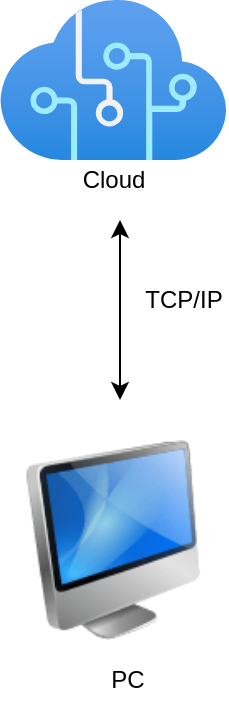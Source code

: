 <mxfile version="13.8.2" type="github">
  <diagram id="_ClHQY5aCctqrONyxHij" name="Page-1">
    <mxGraphModel dx="1422" dy="794" grid="1" gridSize="10" guides="1" tooltips="1" connect="1" arrows="1" fold="1" page="1" pageScale="1" pageWidth="827" pageHeight="1169" math="0" shadow="0">
      <root>
        <mxCell id="0" />
        <mxCell id="1" parent="0" />
        <mxCell id="Ba_hJvPUZV339mfws7WG-1" value="" style="aspect=fixed;html=1;points=[];align=center;image;fontSize=12;image=img/lib/azure2/ai_machine_learning/Cognitive_Services.svg;" vertex="1" parent="1">
          <mxGeometry x="370" y="320" width="113.33" height="80" as="geometry" />
        </mxCell>
        <mxCell id="Ba_hJvPUZV339mfws7WG-4" value="" style="image;html=1;image=img/lib/clip_art/computers/iMac_128x128.png" vertex="1" parent="1">
          <mxGeometry x="371.66" y="540" width="110" height="100" as="geometry" />
        </mxCell>
        <mxCell id="Ba_hJvPUZV339mfws7WG-6" value="" style="endArrow=classic;startArrow=classic;html=1;" edge="1" parent="1">
          <mxGeometry width="50" height="50" relative="1" as="geometry">
            <mxPoint x="430" y="520" as="sourcePoint" />
            <mxPoint x="430" y="430" as="targetPoint" />
          </mxGeometry>
        </mxCell>
        <mxCell id="Ba_hJvPUZV339mfws7WG-7" value="&lt;font style=&quot;vertical-align: inherit&quot;&gt;&lt;font style=&quot;vertical-align: inherit&quot;&gt;TCP/IP&lt;/font&gt;&lt;/font&gt;" style="text;html=1;strokeColor=none;fillColor=none;align=center;verticalAlign=middle;whiteSpace=wrap;rounded=0;" vertex="1" parent="1">
          <mxGeometry x="441.66" y="460" width="40" height="20" as="geometry" />
        </mxCell>
        <mxCell id="Ba_hJvPUZV339mfws7WG-8" value="&lt;font style=&quot;vertical-align: inherit&quot;&gt;&lt;font style=&quot;vertical-align: inherit&quot;&gt;PC&lt;/font&gt;&lt;/font&gt;" style="text;html=1;strokeColor=none;fillColor=none;align=center;verticalAlign=middle;whiteSpace=wrap;rounded=0;" vertex="1" parent="1">
          <mxGeometry x="414" y="650" width="40" height="20" as="geometry" />
        </mxCell>
        <mxCell id="Ba_hJvPUZV339mfws7WG-9" value="&lt;font style=&quot;vertical-align: inherit&quot;&gt;&lt;font style=&quot;vertical-align: inherit&quot;&gt;Cloud&lt;/font&gt;&lt;/font&gt;" style="text;html=1;strokeColor=none;fillColor=none;align=center;verticalAlign=middle;whiteSpace=wrap;rounded=0;" vertex="1" parent="1">
          <mxGeometry x="406.66" y="400" width="40" height="20" as="geometry" />
        </mxCell>
      </root>
    </mxGraphModel>
  </diagram>
</mxfile>
